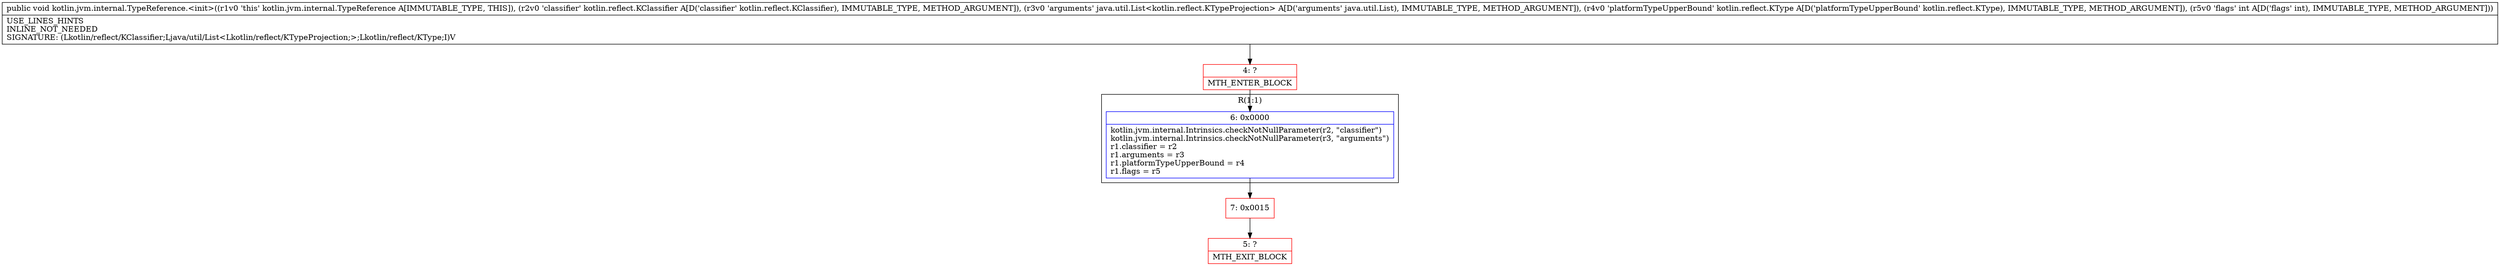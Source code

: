 digraph "CFG forkotlin.jvm.internal.TypeReference.\<init\>(Lkotlin\/reflect\/KClassifier;Ljava\/util\/List;Lkotlin\/reflect\/KType;I)V" {
subgraph cluster_Region_639256303 {
label = "R(1:1)";
node [shape=record,color=blue];
Node_6 [shape=record,label="{6\:\ 0x0000|kotlin.jvm.internal.Intrinsics.checkNotNullParameter(r2, \"classifier\")\lkotlin.jvm.internal.Intrinsics.checkNotNullParameter(r3, \"arguments\")\lr1.classifier = r2\lr1.arguments = r3\lr1.platformTypeUpperBound = r4\lr1.flags = r5\l}"];
}
Node_4 [shape=record,color=red,label="{4\:\ ?|MTH_ENTER_BLOCK\l}"];
Node_7 [shape=record,color=red,label="{7\:\ 0x0015}"];
Node_5 [shape=record,color=red,label="{5\:\ ?|MTH_EXIT_BLOCK\l}"];
MethodNode[shape=record,label="{public void kotlin.jvm.internal.TypeReference.\<init\>((r1v0 'this' kotlin.jvm.internal.TypeReference A[IMMUTABLE_TYPE, THIS]), (r2v0 'classifier' kotlin.reflect.KClassifier A[D('classifier' kotlin.reflect.KClassifier), IMMUTABLE_TYPE, METHOD_ARGUMENT]), (r3v0 'arguments' java.util.List\<kotlin.reflect.KTypeProjection\> A[D('arguments' java.util.List), IMMUTABLE_TYPE, METHOD_ARGUMENT]), (r4v0 'platformTypeUpperBound' kotlin.reflect.KType A[D('platformTypeUpperBound' kotlin.reflect.KType), IMMUTABLE_TYPE, METHOD_ARGUMENT]), (r5v0 'flags' int A[D('flags' int), IMMUTABLE_TYPE, METHOD_ARGUMENT]))  | USE_LINES_HINTS\lINLINE_NOT_NEEDED\lSIGNATURE: (Lkotlin\/reflect\/KClassifier;Ljava\/util\/List\<Lkotlin\/reflect\/KTypeProjection;\>;Lkotlin\/reflect\/KType;I)V\l}"];
MethodNode -> Node_4;Node_6 -> Node_7;
Node_4 -> Node_6;
Node_7 -> Node_5;
}

